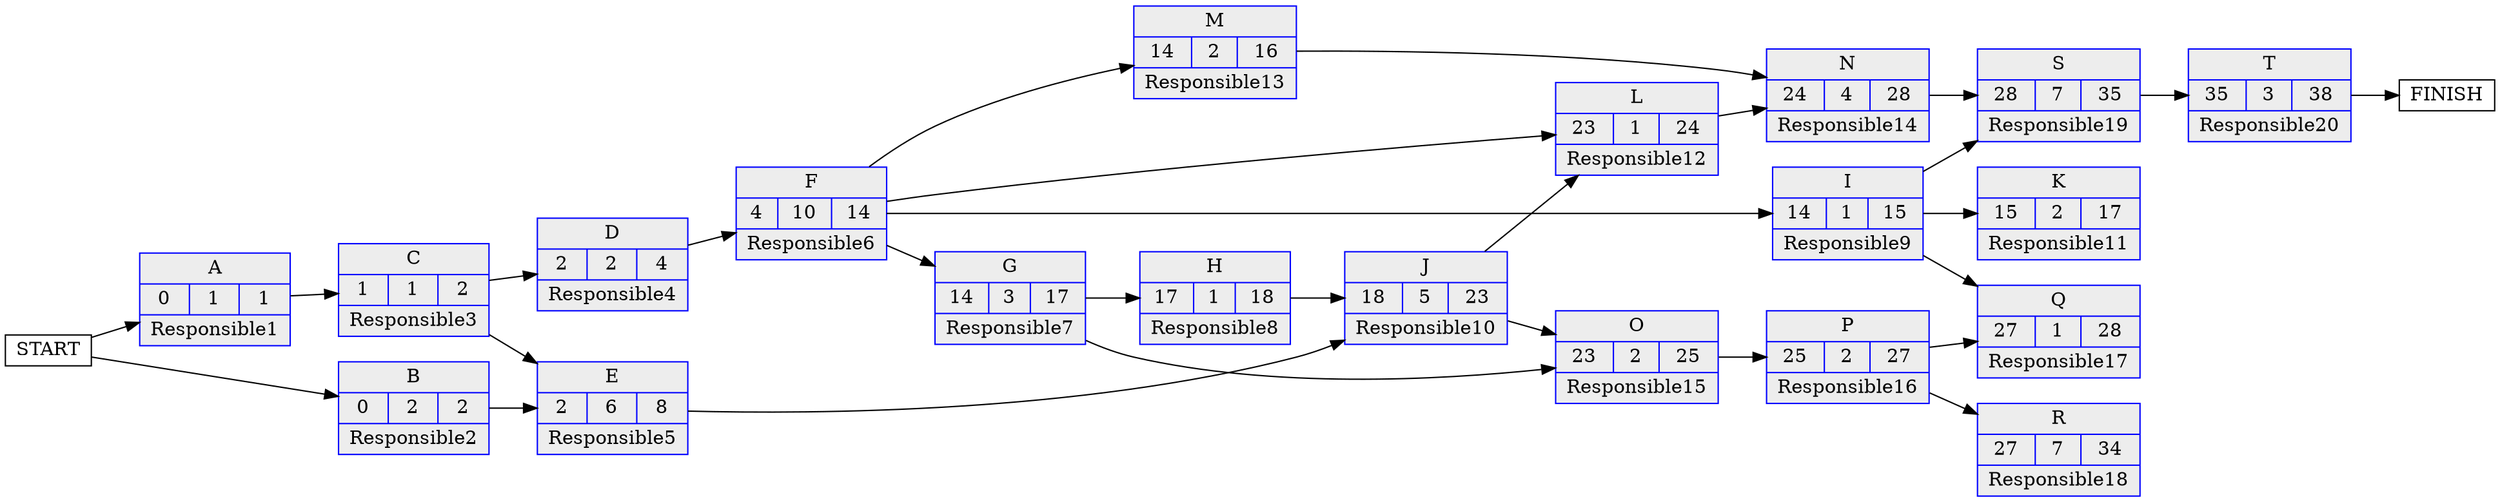 digraph g {
	node [height=.1 shape=Mrecord]
	rankdir=LR
	node [shape=record]
	A [label="<f0>A |{0|1|1}|<f2>Responsible1" color=blue fillcolor=grey93 style=filled]
	B [label="<f0>B |{0|2|2}|<f2>Responsible2" color=blue fillcolor=grey93 style=filled]
	C [label="<f0>C |{1|1|2}|<f2>Responsible3" color=blue fillcolor=grey93 style=filled]
	D [label="<f0>D |{2|2|4}|<f2>Responsible4" color=blue fillcolor=grey93 style=filled]
	E [label="<f0>E |{2|6|8}|<f2>Responsible5" color=blue fillcolor=grey93 style=filled]
	F [label="<f0>F |{4|10|14}|<f2>Responsible6" color=blue fillcolor=grey93 style=filled]
	G [label="<f0>G |{14|3|17}|<f2>Responsible7" color=blue fillcolor=grey93 style=filled]
	H [label="<f0>H |{17|1|18}|<f2>Responsible8" color=blue fillcolor=grey93 style=filled]
	I [label="<f0>I |{14|1|15}|<f2>Responsible9" color=blue fillcolor=grey93 style=filled]
	J [label="<f0>J |{18|5|23}|<f2>Responsible10" color=blue fillcolor=grey93 style=filled]
	K [label="<f0>K |{15|2|17}|<f2>Responsible11" color=blue fillcolor=grey93 style=filled]
	L [label="<f0>L |{23|1|24}|<f2>Responsible12" color=blue fillcolor=grey93 style=filled]
	M [label="<f0>M |{14|2|16}|<f2>Responsible13" color=blue fillcolor=grey93 style=filled]
	N [label="<f0>N |{24|4|28}|<f2>Responsible14" color=blue fillcolor=grey93 style=filled]
	O [label="<f0>O |{23|2|25}|<f2>Responsible15" color=blue fillcolor=grey93 style=filled]
	P [label="<f0>P |{25|2|27}|<f2>Responsible16" color=blue fillcolor=grey93 style=filled]
	Q [label="<f0>Q |{27|1|28}|<f2>Responsible17" color=blue fillcolor=grey93 style=filled]
	R [label="<f0>R |{27|7|34}|<f2>Responsible18" color=blue fillcolor=grey93 style=filled]
	S [label="<f0>S |{28|7|35}|<f2>Responsible19" color=blue fillcolor=grey93 style=filled]
	T [label="<f0>T |{35|3|38}|<f2>Responsible20" color=blue fillcolor=grey93 style=filled]
	START -> A
	START -> B
	A -> C
	C -> D
	B -> E
	C -> E
	D -> F
	F -> G
	G -> H
	F -> I
	E -> J
	H -> J
	I -> K
	F -> L
	J -> L
	F -> M
	L -> N
	M -> N
	G -> O
	J -> O
	O -> P
	I -> Q
	P -> Q
	P -> R
	I -> S
	N -> S
	S -> T
	T -> FINISH
}
